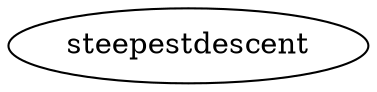 /* Created by mdot for Matlab */
digraph m2html {

  steepestdescent [URL="steepestdescent.html"];
}